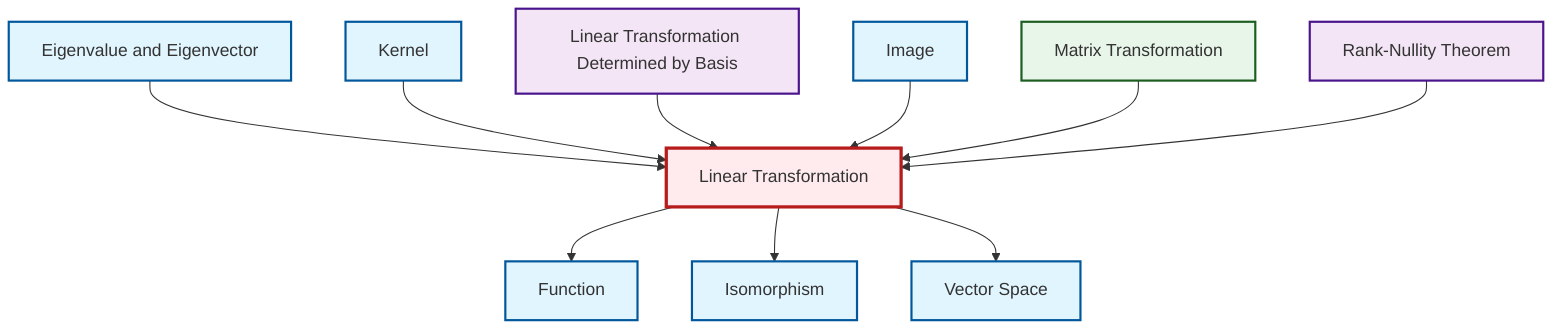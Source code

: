 graph TD
    classDef definition fill:#e1f5fe,stroke:#01579b,stroke-width:2px
    classDef theorem fill:#f3e5f5,stroke:#4a148c,stroke-width:2px
    classDef axiom fill:#fff3e0,stroke:#e65100,stroke-width:2px
    classDef example fill:#e8f5e9,stroke:#1b5e20,stroke-width:2px
    classDef current fill:#ffebee,stroke:#b71c1c,stroke-width:3px
    def-isomorphism["Isomorphism"]:::definition
    thm-linear-transformation-basis["Linear Transformation Determined by Basis"]:::theorem
    def-kernel["Kernel"]:::definition
    ex-matrix-transformation["Matrix Transformation"]:::example
    def-image["Image"]:::definition
    def-function["Function"]:::definition
    def-eigenvalue-eigenvector["Eigenvalue and Eigenvector"]:::definition
    thm-rank-nullity["Rank-Nullity Theorem"]:::theorem
    def-linear-transformation["Linear Transformation"]:::definition
    def-vector-space["Vector Space"]:::definition
    def-eigenvalue-eigenvector --> def-linear-transformation
    def-kernel --> def-linear-transformation
    def-linear-transformation --> def-function
    thm-linear-transformation-basis --> def-linear-transformation
    def-linear-transformation --> def-isomorphism
    def-image --> def-linear-transformation
    ex-matrix-transformation --> def-linear-transformation
    thm-rank-nullity --> def-linear-transformation
    def-linear-transformation --> def-vector-space
    class def-linear-transformation current
